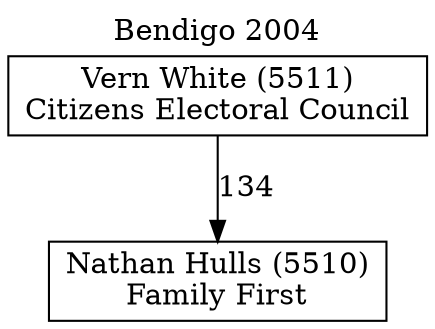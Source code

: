 // House preference flow
digraph "Nathan Hulls (5510)_Bendigo_2004" {
	graph [label="Bendigo 2004" labelloc=t mclimit=10]
	node [shape=box]
	"Nathan Hulls (5510)" [label="Nathan Hulls (5510)
Family First"]
	"Vern White (5511)" [label="Vern White (5511)
Citizens Electoral Council"]
	"Vern White (5511)" -> "Nathan Hulls (5510)" [label=134]
}
